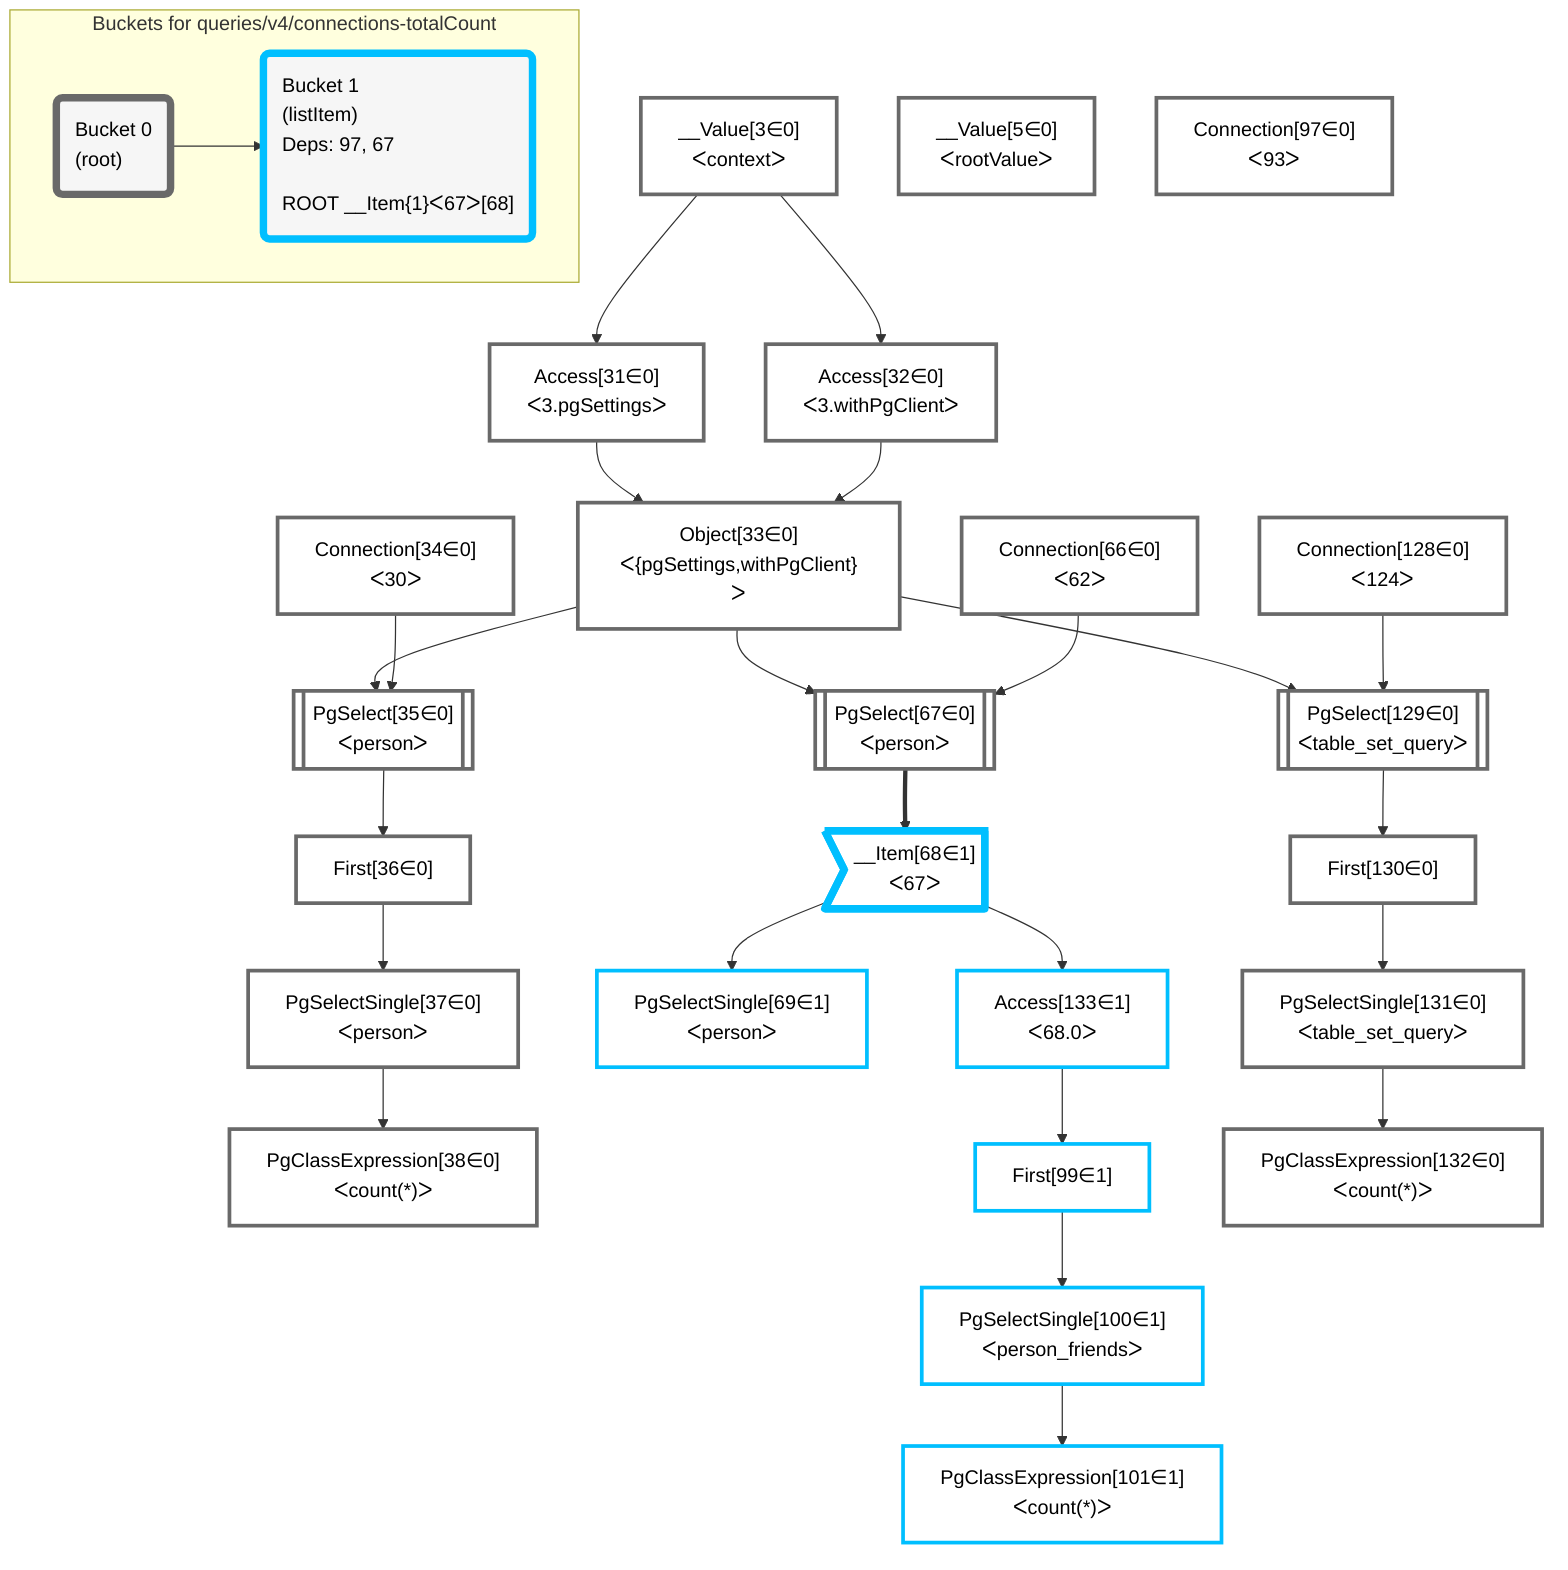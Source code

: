 graph TD
    classDef path fill:#eee,stroke:#000,color:#000
    classDef plan fill:#fff,stroke-width:3px,color:#000
    classDef itemplan fill:#fff,stroke-width:6px,color:#000
    classDef sideeffectplan fill:#f00,stroke-width:6px,color:#000
    classDef bucket fill:#f6f6f6,color:#000,stroke-width:6px,text-align:left


    %% define steps
    __Value3["__Value[3∈0]<br />ᐸcontextᐳ"]:::plan
    __Value5["__Value[5∈0]<br />ᐸrootValueᐳ"]:::plan
    Access31["Access[31∈0]<br />ᐸ3.pgSettingsᐳ"]:::plan
    Access32["Access[32∈0]<br />ᐸ3.withPgClientᐳ"]:::plan
    Object33["Object[33∈0]<br />ᐸ{pgSettings,withPgClient}ᐳ"]:::plan
    Connection34["Connection[34∈0]<br />ᐸ30ᐳ"]:::plan
    PgSelect35[["PgSelect[35∈0]<br />ᐸpersonᐳ"]]:::plan
    First36["First[36∈0]"]:::plan
    PgSelectSingle37["PgSelectSingle[37∈0]<br />ᐸpersonᐳ"]:::plan
    PgClassExpression38["PgClassExpression[38∈0]<br />ᐸcount(*)ᐳ"]:::plan
    Connection66["Connection[66∈0]<br />ᐸ62ᐳ"]:::plan
    PgSelect67[["PgSelect[67∈0]<br />ᐸpersonᐳ"]]:::plan
    __Item68>"__Item[68∈1]<br />ᐸ67ᐳ"]:::itemplan
    PgSelectSingle69["PgSelectSingle[69∈1]<br />ᐸpersonᐳ"]:::plan
    Connection97["Connection[97∈0]<br />ᐸ93ᐳ"]:::plan
    Access133["Access[133∈1]<br />ᐸ68.0ᐳ"]:::plan
    First99["First[99∈1]"]:::plan
    PgSelectSingle100["PgSelectSingle[100∈1]<br />ᐸperson_friendsᐳ"]:::plan
    PgClassExpression101["PgClassExpression[101∈1]<br />ᐸcount(*)ᐳ"]:::plan
    Connection128["Connection[128∈0]<br />ᐸ124ᐳ"]:::plan
    PgSelect129[["PgSelect[129∈0]<br />ᐸtable_set_queryᐳ"]]:::plan
    First130["First[130∈0]"]:::plan
    PgSelectSingle131["PgSelectSingle[131∈0]<br />ᐸtable_set_queryᐳ"]:::plan
    PgClassExpression132["PgClassExpression[132∈0]<br />ᐸcount(*)ᐳ"]:::plan

    %% plan dependencies
    __Value3 --> Access31
    __Value3 --> Access32
    Access31 & Access32 --> Object33
    Object33 & Connection34 --> PgSelect35
    PgSelect35 --> First36
    First36 --> PgSelectSingle37
    PgSelectSingle37 --> PgClassExpression38
    Object33 & Connection66 --> PgSelect67
    PgSelect67 ==> __Item68
    __Item68 --> PgSelectSingle69
    __Item68 --> Access133
    Access133 --> First99
    First99 --> PgSelectSingle100
    PgSelectSingle100 --> PgClassExpression101
    Object33 & Connection128 --> PgSelect129
    PgSelect129 --> First130
    First130 --> PgSelectSingle131
    PgSelectSingle131 --> PgClassExpression132

    %% plan-to-path relationships

    subgraph "Buckets for queries/v4/connections-totalCount"
    Bucket0("Bucket 0<br />(root)"):::bucket
    classDef bucket0 stroke:#696969
    class Bucket0,__Value3,__Value5,Access31,Access32,Object33,Connection34,PgSelect35,First36,PgSelectSingle37,PgClassExpression38,Connection66,PgSelect67,Connection97,Connection128,PgSelect129,First130,PgSelectSingle131,PgClassExpression132 bucket0
    Bucket1("Bucket 1<br />(listItem)<br />Deps: 97, 67<br /><br />ROOT __Item{1}ᐸ67ᐳ[68]"):::bucket
    classDef bucket1 stroke:#00bfff
    class Bucket1,__Item68,PgSelectSingle69,First99,PgSelectSingle100,PgClassExpression101,Access133 bucket1
    Bucket0 --> Bucket1
    end